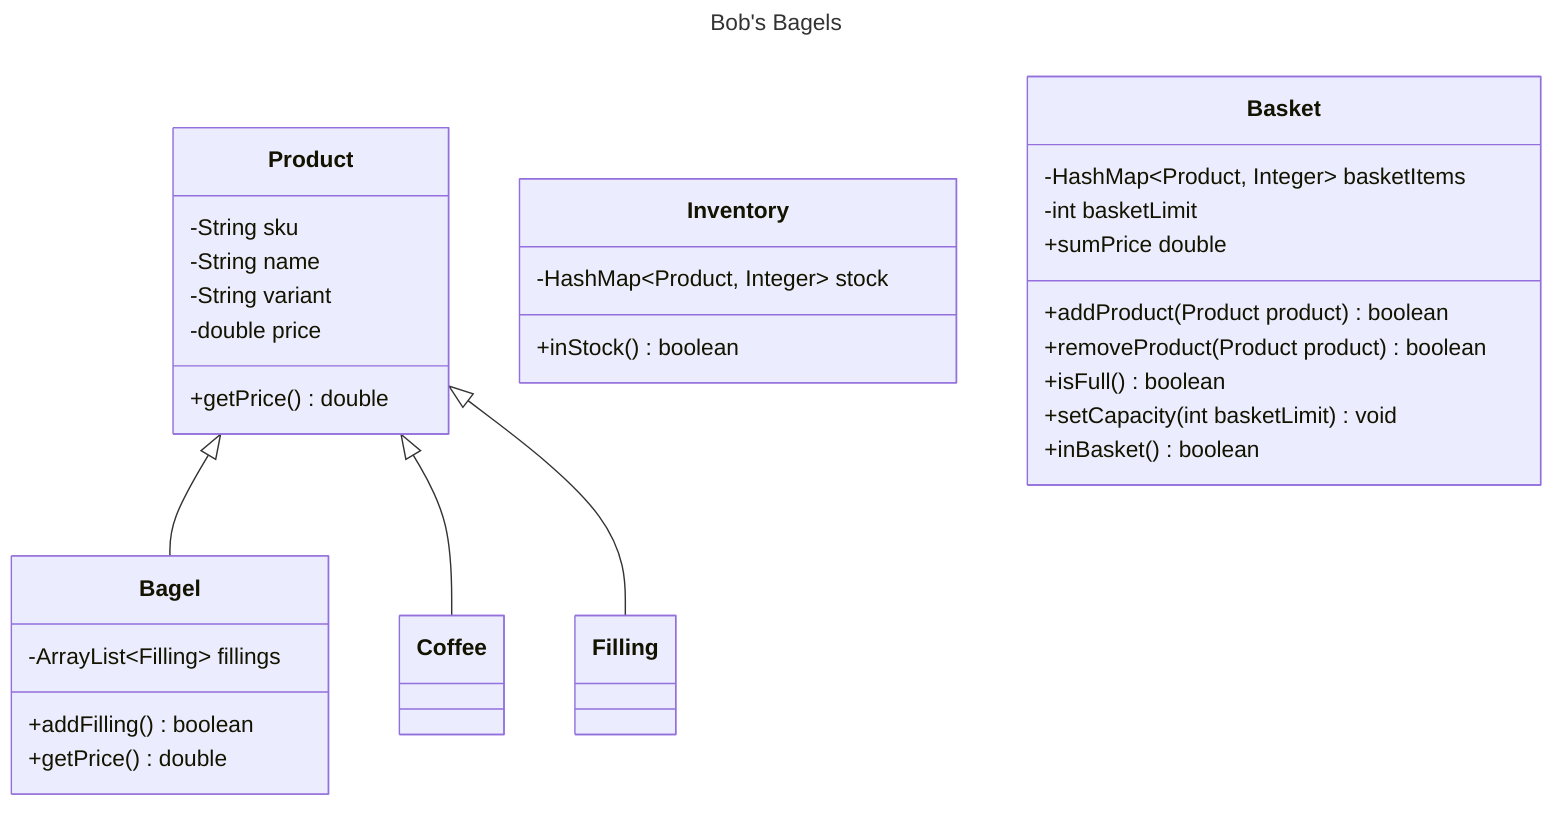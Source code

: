---
title: Bob's Bagels
---
classDiagram
    Product <|-- Bagel
    Product <|-- Coffee
    Product <|-- Filling

    class Product {
        -String sku
        -String name
        -String variant
        -double price

        +getPrice() double
    }
    class Bagel {
        -ArrayList~Filling~ fillings
        +addFilling() boolean
        +getPrice() double

    }
    class Coffee {

    }
    class Filling {

    }
    class Inventory {
        -HashMap~Product, Integer~ stock
        +inStock() boolean
    }
    class Basket {
        -HashMap~Product, Integer~ basketItems
        -int basketLimit
        +addProduct(Product product) boolean
        +removeProduct(Product product) boolean
        +isFull() boolean
        +setCapacity(int basketLimit) void
        +inBasket() boolean
        +sumPrice double
    }